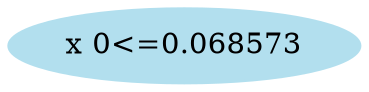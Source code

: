 strict digraph arbol {
	node [color=lightblue2 style=filled]
	size="126,6"
	root [label="x 0<=0.068573"]
}
